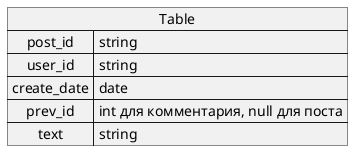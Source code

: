 @startuml
map Table {
 post_id => string
 user_id => string
 create_date => date
 prev_id => int для комментария, null для поста
 text => string
}
@enduml
